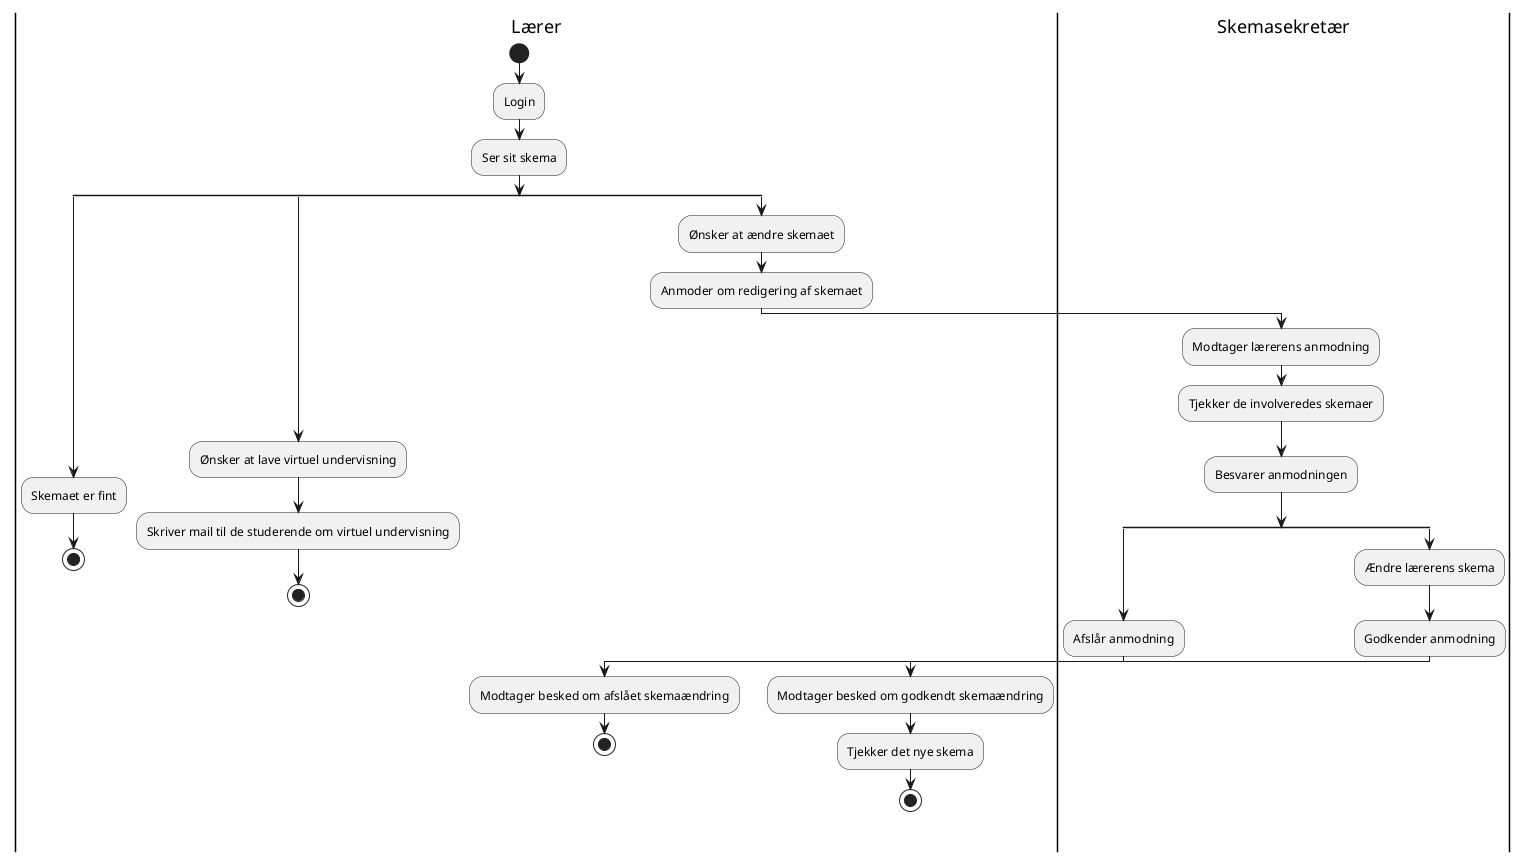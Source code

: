 @startuml
|Lærer|
start
:Login;
:Ser sit skema;
split
:Skemaet er fint;
stop
split again
:Ønsker at lave virtuel undervisning;
:Skriver mail til de studerende om virtuel undervisning;
stop
split again
:Ønsker at ændre skemaet;
:Anmoder om redigering af skemaet;
|Skemasekretær|
:Modtager lærerens anmodning;
:Tjekker de involveredes skemaer;
:Besvarer anmodningen;
split
:Afslår anmodning;
|Lærer|
:Modtager besked om afslået skemaændring;
stop
|Skemasekretær|
split again
:Ændre lærerens skema;
:Godkender anmodning;
|Lærer|
:Modtager besked om godkendt skemaændring;
:Tjekker det nye skema;
stop

@enduml